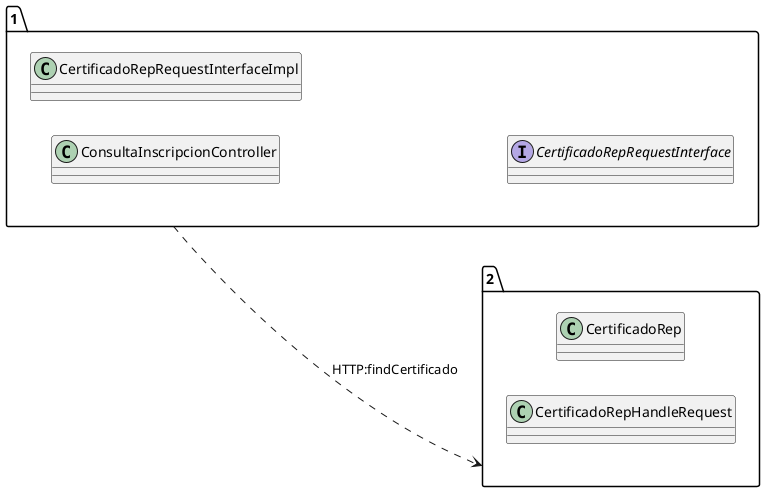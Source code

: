 @startuml 
allow_mixing
left to right direction
package "1"{
class ConsultaInscripcionController
class CertificadoRepRequestInterfaceImpl
interface CertificadoRepRequestInterface

}
package "2"{
class CertificadoRep
class CertificadoRepHandleRequest

}
"1" ..> "2":HTTP:findCertificado
@enduml